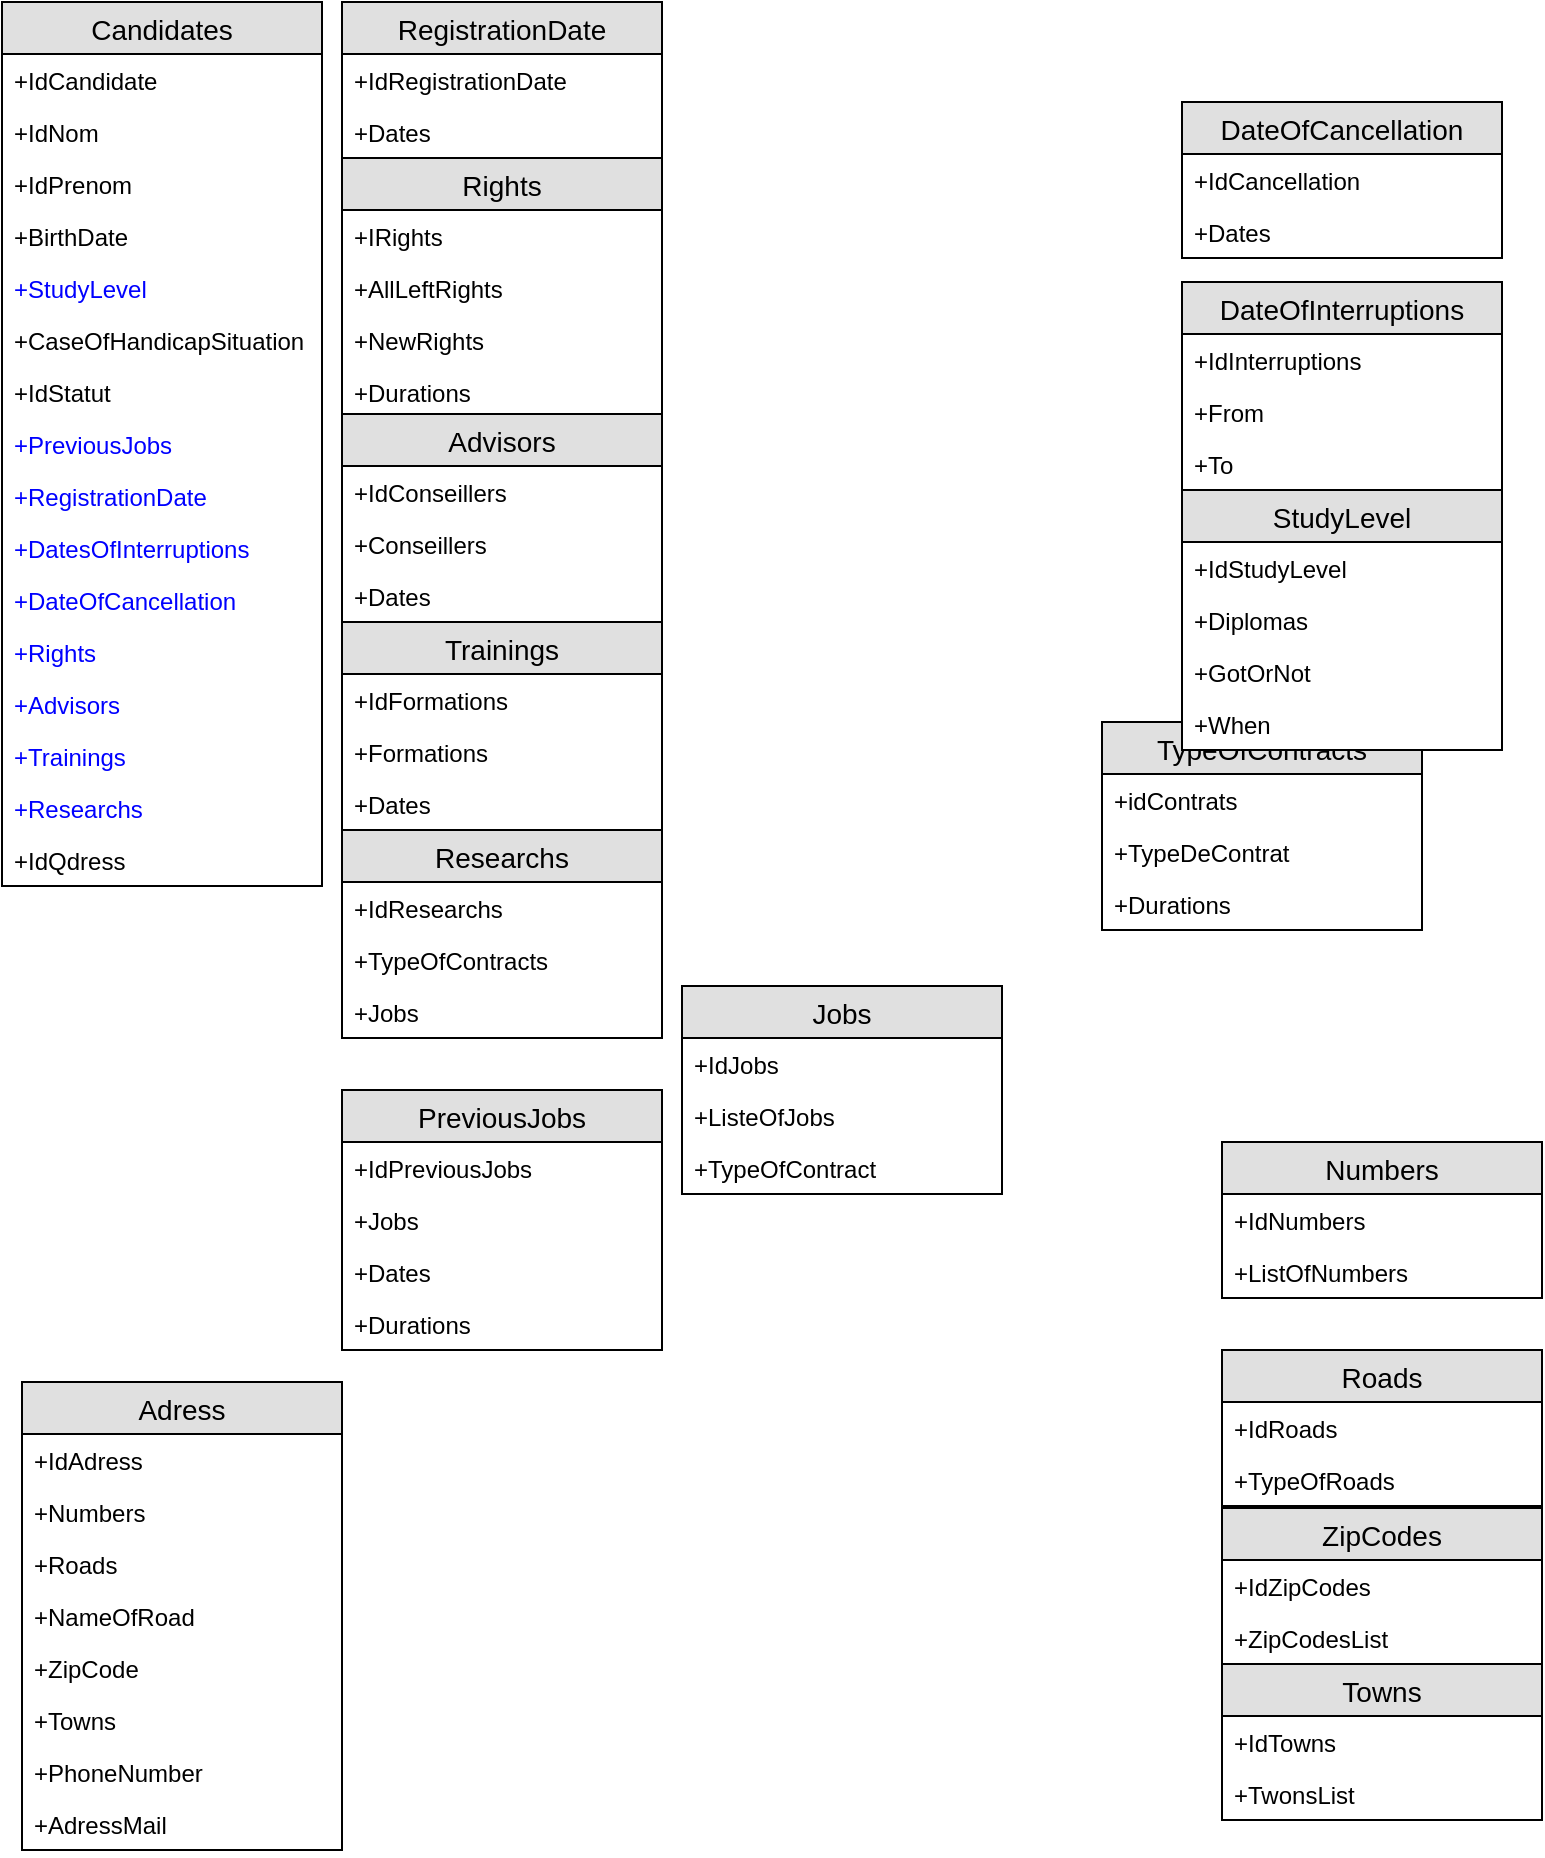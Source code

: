 <mxfile version="12.5.3" type="github">
  <diagram id="s1Qvu9CeLnc-_US4pbAX" name="Page-1">
    <mxGraphModel dx="1039" dy="684" grid="1" gridSize="10" guides="1" tooltips="1" connect="1" arrows="1" fold="1" page="1" pageScale="1" pageWidth="827" pageHeight="1169" math="0" shadow="0">
      <root>
        <mxCell id="0"/>
        <mxCell id="1" parent="0"/>
        <mxCell id="-qMkt_h-Dio3tg8o6YvI-29" value="Candidates" style="swimlane;fontStyle=0;childLayout=stackLayout;horizontal=1;startSize=26;fillColor=#e0e0e0;horizontalStack=0;resizeParent=1;resizeParentMax=0;resizeLast=0;collapsible=1;marginBottom=0;swimlaneFillColor=#ffffff;align=center;fontSize=14;" parent="1" vertex="1">
          <mxGeometry y="260" width="160" height="442" as="geometry"/>
        </mxCell>
        <mxCell id="-qMkt_h-Dio3tg8o6YvI-30" value="+IdCandidate" style="text;strokeColor=none;fillColor=none;spacingLeft=4;spacingRight=4;overflow=hidden;rotatable=0;points=[[0,0.5],[1,0.5]];portConstraint=eastwest;fontSize=12;" parent="-qMkt_h-Dio3tg8o6YvI-29" vertex="1">
          <mxGeometry y="26" width="160" height="26" as="geometry"/>
        </mxCell>
        <mxCell id="-qMkt_h-Dio3tg8o6YvI-31" value="+IdNom&#xa;" style="text;strokeColor=none;fillColor=none;spacingLeft=4;spacingRight=4;overflow=hidden;rotatable=0;points=[[0,0.5],[1,0.5]];portConstraint=eastwest;fontSize=12;" parent="-qMkt_h-Dio3tg8o6YvI-29" vertex="1">
          <mxGeometry y="52" width="160" height="26" as="geometry"/>
        </mxCell>
        <mxCell id="-qMkt_h-Dio3tg8o6YvI-32" value="+IdPrenom" style="text;strokeColor=none;fillColor=none;spacingLeft=4;spacingRight=4;overflow=hidden;rotatable=0;points=[[0,0.5],[1,0.5]];portConstraint=eastwest;fontSize=12;" parent="-qMkt_h-Dio3tg8o6YvI-29" vertex="1">
          <mxGeometry y="78" width="160" height="26" as="geometry"/>
        </mxCell>
        <mxCell id="-qMkt_h-Dio3tg8o6YvI-128" value="+BirthDate" style="text;strokeColor=none;fillColor=none;spacingLeft=4;spacingRight=4;overflow=hidden;rotatable=0;points=[[0,0.5],[1,0.5]];portConstraint=eastwest;fontSize=12;fontColor=#000000;" parent="-qMkt_h-Dio3tg8o6YvI-29" vertex="1">
          <mxGeometry y="104" width="160" height="26" as="geometry"/>
        </mxCell>
        <mxCell id="-qMkt_h-Dio3tg8o6YvI-134" value="+StudyLevel" style="text;strokeColor=none;fillColor=none;spacingLeft=4;spacingRight=4;overflow=hidden;rotatable=0;points=[[0,0.5],[1,0.5]];portConstraint=eastwest;fontSize=12;fontColor=#0000FF;" parent="-qMkt_h-Dio3tg8o6YvI-29" vertex="1">
          <mxGeometry y="130" width="160" height="26" as="geometry"/>
        </mxCell>
        <mxCell id="-qMkt_h-Dio3tg8o6YvI-140" value="+CaseOfHandicapSituation" style="text;strokeColor=none;fillColor=none;spacingLeft=4;spacingRight=4;overflow=hidden;rotatable=0;points=[[0,0.5],[1,0.5]];portConstraint=eastwest;fontSize=12;fontColor=#000000;" parent="-qMkt_h-Dio3tg8o6YvI-29" vertex="1">
          <mxGeometry y="156" width="160" height="26" as="geometry"/>
        </mxCell>
        <mxCell id="-qMkt_h-Dio3tg8o6YvI-34" value="+IdStatut" style="text;strokeColor=none;fillColor=none;spacingLeft=4;spacingRight=4;overflow=hidden;rotatable=0;points=[[0,0.5],[1,0.5]];portConstraint=eastwest;fontSize=12;" parent="-qMkt_h-Dio3tg8o6YvI-29" vertex="1">
          <mxGeometry y="182" width="160" height="26" as="geometry"/>
        </mxCell>
        <mxCell id="-qMkt_h-Dio3tg8o6YvI-40" value="+PreviousJobs" style="text;strokeColor=none;fillColor=none;spacingLeft=4;spacingRight=4;overflow=hidden;rotatable=0;points=[[0,0.5],[1,0.5]];portConstraint=eastwest;fontSize=12;fontColor=#0000FF;" parent="-qMkt_h-Dio3tg8o6YvI-29" vertex="1">
          <mxGeometry y="208" width="160" height="26" as="geometry"/>
        </mxCell>
        <mxCell id="-qMkt_h-Dio3tg8o6YvI-35" value="+RegistrationDate" style="text;strokeColor=none;fillColor=none;spacingLeft=4;spacingRight=4;overflow=hidden;rotatable=0;points=[[0,0.5],[1,0.5]];portConstraint=eastwest;fontSize=12;fontColor=#0000FF;" parent="-qMkt_h-Dio3tg8o6YvI-29" vertex="1">
          <mxGeometry y="234" width="160" height="26" as="geometry"/>
        </mxCell>
        <mxCell id="-qMkt_h-Dio3tg8o6YvI-76" value="+DatesOfInterruptions&#xa;" style="text;strokeColor=none;fillColor=none;spacingLeft=4;spacingRight=4;overflow=hidden;rotatable=0;points=[[0,0.5],[1,0.5]];portConstraint=eastwest;fontSize=12;fontColor=#0000FF;" parent="-qMkt_h-Dio3tg8o6YvI-29" vertex="1">
          <mxGeometry y="260" width="160" height="26" as="geometry"/>
        </mxCell>
        <mxCell id="-qMkt_h-Dio3tg8o6YvI-72" value="+DateOfCancellation&#xa;" style="text;strokeColor=none;fillColor=none;spacingLeft=4;spacingRight=4;overflow=hidden;rotatable=0;points=[[0,0.5],[1,0.5]];portConstraint=eastwest;fontSize=12;fontColor=#0000FF;" parent="-qMkt_h-Dio3tg8o6YvI-29" vertex="1">
          <mxGeometry y="286" width="160" height="26" as="geometry"/>
        </mxCell>
        <mxCell id="-qMkt_h-Dio3tg8o6YvI-36" value="+Rights" style="text;strokeColor=none;fillColor=none;spacingLeft=4;spacingRight=4;overflow=hidden;rotatable=0;points=[[0,0.5],[1,0.5]];portConstraint=eastwest;fontSize=12;fontColor=#0000FF;" parent="-qMkt_h-Dio3tg8o6YvI-29" vertex="1">
          <mxGeometry y="312" width="160" height="26" as="geometry"/>
        </mxCell>
        <mxCell id="-qMkt_h-Dio3tg8o6YvI-37" value="+Advisors" style="text;strokeColor=none;fillColor=none;spacingLeft=4;spacingRight=4;overflow=hidden;rotatable=0;points=[[0,0.5],[1,0.5]];portConstraint=eastwest;fontSize=12;fontColor=#0000FF;" parent="-qMkt_h-Dio3tg8o6YvI-29" vertex="1">
          <mxGeometry y="338" width="160" height="26" as="geometry"/>
        </mxCell>
        <mxCell id="-qMkt_h-Dio3tg8o6YvI-38" value="+Trainings" style="text;strokeColor=none;fillColor=none;spacingLeft=4;spacingRight=4;overflow=hidden;rotatable=0;points=[[0,0.5],[1,0.5]];portConstraint=eastwest;fontSize=12;fontColor=#0000FF;" parent="-qMkt_h-Dio3tg8o6YvI-29" vertex="1">
          <mxGeometry y="364" width="160" height="26" as="geometry"/>
        </mxCell>
        <mxCell id="-qMkt_h-Dio3tg8o6YvI-39" value="+Researchs" style="text;strokeColor=none;fillColor=none;spacingLeft=4;spacingRight=4;overflow=hidden;rotatable=0;points=[[0,0.5],[1,0.5]];portConstraint=eastwest;fontSize=12;fontColor=#0000FF;" parent="-qMkt_h-Dio3tg8o6YvI-29" vertex="1">
          <mxGeometry y="390" width="160" height="26" as="geometry"/>
        </mxCell>
        <mxCell id="SBeB9jDC49FFSnGJznRm-3" value="+IdQdress&#xa;" style="text;strokeColor=none;fillColor=none;spacingLeft=4;spacingRight=4;overflow=hidden;rotatable=0;points=[[0,0.5],[1,0.5]];portConstraint=eastwest;fontSize=12;fontColor=#000000;" vertex="1" parent="-qMkt_h-Dio3tg8o6YvI-29">
          <mxGeometry y="416" width="160" height="26" as="geometry"/>
        </mxCell>
        <mxCell id="-qMkt_h-Dio3tg8o6YvI-58" value="RegistrationDate" style="swimlane;fontStyle=0;childLayout=stackLayout;horizontal=1;startSize=26;fillColor=#e0e0e0;horizontalStack=0;resizeParent=1;resizeParentMax=0;resizeLast=0;collapsible=1;marginBottom=0;swimlaneFillColor=#ffffff;align=center;fontSize=14;" parent="1" vertex="1">
          <mxGeometry x="170" y="260" width="160" height="78" as="geometry"/>
        </mxCell>
        <mxCell id="-qMkt_h-Dio3tg8o6YvI-59" value="+IdRegistrationDate" style="text;strokeColor=none;fillColor=none;spacingLeft=4;spacingRight=4;overflow=hidden;rotatable=0;points=[[0,0.5],[1,0.5]];portConstraint=eastwest;fontSize=12;" parent="-qMkt_h-Dio3tg8o6YvI-58" vertex="1">
          <mxGeometry y="26" width="160" height="26" as="geometry"/>
        </mxCell>
        <mxCell id="-qMkt_h-Dio3tg8o6YvI-60" value="+Dates" style="text;strokeColor=none;fillColor=none;spacingLeft=4;spacingRight=4;overflow=hidden;rotatable=0;points=[[0,0.5],[1,0.5]];portConstraint=eastwest;fontSize=12;" parent="-qMkt_h-Dio3tg8o6YvI-58" vertex="1">
          <mxGeometry y="52" width="160" height="26" as="geometry"/>
        </mxCell>
        <mxCell id="-qMkt_h-Dio3tg8o6YvI-61" value="Rights" style="swimlane;fontStyle=0;childLayout=stackLayout;horizontal=1;startSize=26;fillColor=#e0e0e0;horizontalStack=0;resizeParent=1;resizeParentMax=0;resizeLast=0;collapsible=1;marginBottom=0;swimlaneFillColor=#ffffff;align=center;fontSize=14;" parent="1" vertex="1">
          <mxGeometry x="170" y="338" width="160" height="130" as="geometry"/>
        </mxCell>
        <mxCell id="-qMkt_h-Dio3tg8o6YvI-62" value="+IRights" style="text;strokeColor=none;fillColor=none;spacingLeft=4;spacingRight=4;overflow=hidden;rotatable=0;points=[[0,0.5],[1,0.5]];portConstraint=eastwest;fontSize=12;" parent="-qMkt_h-Dio3tg8o6YvI-61" vertex="1">
          <mxGeometry y="26" width="160" height="26" as="geometry"/>
        </mxCell>
        <mxCell id="-qMkt_h-Dio3tg8o6YvI-63" value="+AllLeftRights" style="text;strokeColor=none;fillColor=none;spacingLeft=4;spacingRight=4;overflow=hidden;rotatable=0;points=[[0,0.5],[1,0.5]];portConstraint=eastwest;fontSize=12;" parent="-qMkt_h-Dio3tg8o6YvI-61" vertex="1">
          <mxGeometry y="52" width="160" height="26" as="geometry"/>
        </mxCell>
        <mxCell id="-qMkt_h-Dio3tg8o6YvI-91" value="+NewRights" style="text;strokeColor=none;fillColor=none;spacingLeft=4;spacingRight=4;overflow=hidden;rotatable=0;points=[[0,0.5],[1,0.5]];portConstraint=eastwest;fontSize=12;" parent="-qMkt_h-Dio3tg8o6YvI-61" vertex="1">
          <mxGeometry y="78" width="160" height="26" as="geometry"/>
        </mxCell>
        <mxCell id="-qMkt_h-Dio3tg8o6YvI-92" value="+Durations" style="text;strokeColor=none;fillColor=none;spacingLeft=4;spacingRight=4;overflow=hidden;rotatable=0;points=[[0,0.5],[1,0.5]];portConstraint=eastwest;fontSize=12;" parent="-qMkt_h-Dio3tg8o6YvI-61" vertex="1">
          <mxGeometry y="104" width="160" height="26" as="geometry"/>
        </mxCell>
        <mxCell id="-qMkt_h-Dio3tg8o6YvI-64" value="Advisors" style="swimlane;fontStyle=0;childLayout=stackLayout;horizontal=1;startSize=26;fillColor=#e0e0e0;horizontalStack=0;resizeParent=1;resizeParentMax=0;resizeLast=0;collapsible=1;marginBottom=0;swimlaneFillColor=#ffffff;align=center;fontSize=14;" parent="1" vertex="1">
          <mxGeometry x="170" y="466" width="160" height="104" as="geometry"/>
        </mxCell>
        <mxCell id="-qMkt_h-Dio3tg8o6YvI-65" value="+IdConseillers" style="text;strokeColor=none;fillColor=none;spacingLeft=4;spacingRight=4;overflow=hidden;rotatable=0;points=[[0,0.5],[1,0.5]];portConstraint=eastwest;fontSize=12;" parent="-qMkt_h-Dio3tg8o6YvI-64" vertex="1">
          <mxGeometry y="26" width="160" height="26" as="geometry"/>
        </mxCell>
        <mxCell id="-qMkt_h-Dio3tg8o6YvI-66" value="+Conseillers" style="text;strokeColor=none;fillColor=none;spacingLeft=4;spacingRight=4;overflow=hidden;rotatable=0;points=[[0,0.5],[1,0.5]];portConstraint=eastwest;fontSize=12;" parent="-qMkt_h-Dio3tg8o6YvI-64" vertex="1">
          <mxGeometry y="52" width="160" height="26" as="geometry"/>
        </mxCell>
        <mxCell id="-qMkt_h-Dio3tg8o6YvI-67" value="+Dates" style="text;strokeColor=none;fillColor=none;spacingLeft=4;spacingRight=4;overflow=hidden;rotatable=0;points=[[0,0.5],[1,0.5]];portConstraint=eastwest;fontSize=12;" parent="-qMkt_h-Dio3tg8o6YvI-64" vertex="1">
          <mxGeometry y="78" width="160" height="26" as="geometry"/>
        </mxCell>
        <mxCell id="-qMkt_h-Dio3tg8o6YvI-68" value="Trainings" style="swimlane;fontStyle=0;childLayout=stackLayout;horizontal=1;startSize=26;fillColor=#e0e0e0;horizontalStack=0;resizeParent=1;resizeParentMax=0;resizeLast=0;collapsible=1;marginBottom=0;swimlaneFillColor=#ffffff;align=center;fontSize=14;" parent="1" vertex="1">
          <mxGeometry x="170" y="570" width="160" height="104" as="geometry"/>
        </mxCell>
        <mxCell id="-qMkt_h-Dio3tg8o6YvI-69" value="+IdFormations" style="text;strokeColor=none;fillColor=none;spacingLeft=4;spacingRight=4;overflow=hidden;rotatable=0;points=[[0,0.5],[1,0.5]];portConstraint=eastwest;fontSize=12;" parent="-qMkt_h-Dio3tg8o6YvI-68" vertex="1">
          <mxGeometry y="26" width="160" height="26" as="geometry"/>
        </mxCell>
        <mxCell id="-qMkt_h-Dio3tg8o6YvI-70" value="+Formations" style="text;strokeColor=none;fillColor=none;spacingLeft=4;spacingRight=4;overflow=hidden;rotatable=0;points=[[0,0.5],[1,0.5]];portConstraint=eastwest;fontSize=12;" parent="-qMkt_h-Dio3tg8o6YvI-68" vertex="1">
          <mxGeometry y="52" width="160" height="26" as="geometry"/>
        </mxCell>
        <mxCell id="-qMkt_h-Dio3tg8o6YvI-71" value="+Dates" style="text;strokeColor=none;fillColor=none;spacingLeft=4;spacingRight=4;overflow=hidden;rotatable=0;points=[[0,0.5],[1,0.5]];portConstraint=eastwest;fontSize=12;" parent="-qMkt_h-Dio3tg8o6YvI-68" vertex="1">
          <mxGeometry y="78" width="160" height="26" as="geometry"/>
        </mxCell>
        <mxCell id="-qMkt_h-Dio3tg8o6YvI-73" value="DateOfCancellation" style="swimlane;fontStyle=0;childLayout=stackLayout;horizontal=1;startSize=26;fillColor=#e0e0e0;horizontalStack=0;resizeParent=1;resizeParentMax=0;resizeLast=0;collapsible=1;marginBottom=0;swimlaneFillColor=#ffffff;align=center;fontSize=14;" parent="1" vertex="1">
          <mxGeometry x="590" y="310" width="160" height="78" as="geometry"/>
        </mxCell>
        <mxCell id="-qMkt_h-Dio3tg8o6YvI-74" value="+IdCancellation" style="text;strokeColor=none;fillColor=none;spacingLeft=4;spacingRight=4;overflow=hidden;rotatable=0;points=[[0,0.5],[1,0.5]];portConstraint=eastwest;fontSize=12;" parent="-qMkt_h-Dio3tg8o6YvI-73" vertex="1">
          <mxGeometry y="26" width="160" height="26" as="geometry"/>
        </mxCell>
        <mxCell id="-qMkt_h-Dio3tg8o6YvI-75" value="+Dates" style="text;strokeColor=none;fillColor=none;spacingLeft=4;spacingRight=4;overflow=hidden;rotatable=0;points=[[0,0.5],[1,0.5]];portConstraint=eastwest;fontSize=12;" parent="-qMkt_h-Dio3tg8o6YvI-73" vertex="1">
          <mxGeometry y="52" width="160" height="26" as="geometry"/>
        </mxCell>
        <mxCell id="-qMkt_h-Dio3tg8o6YvI-77" value="DateOfInterruptions" style="swimlane;fontStyle=0;childLayout=stackLayout;horizontal=1;startSize=26;fillColor=#e0e0e0;horizontalStack=0;resizeParent=1;resizeParentMax=0;resizeLast=0;collapsible=1;marginBottom=0;swimlaneFillColor=#ffffff;align=center;fontSize=14;" parent="1" vertex="1">
          <mxGeometry x="590" y="400" width="160" height="104" as="geometry"/>
        </mxCell>
        <mxCell id="-qMkt_h-Dio3tg8o6YvI-78" value="+IdInterruptions" style="text;strokeColor=none;fillColor=none;spacingLeft=4;spacingRight=4;overflow=hidden;rotatable=0;points=[[0,0.5],[1,0.5]];portConstraint=eastwest;fontSize=12;fontStyle=0" parent="-qMkt_h-Dio3tg8o6YvI-77" vertex="1">
          <mxGeometry y="26" width="160" height="26" as="geometry"/>
        </mxCell>
        <mxCell id="-qMkt_h-Dio3tg8o6YvI-79" value="+From" style="text;strokeColor=none;fillColor=none;spacingLeft=4;spacingRight=4;overflow=hidden;rotatable=0;points=[[0,0.5],[1,0.5]];portConstraint=eastwest;fontSize=12;" parent="-qMkt_h-Dio3tg8o6YvI-77" vertex="1">
          <mxGeometry y="52" width="160" height="26" as="geometry"/>
        </mxCell>
        <mxCell id="SBeB9jDC49FFSnGJznRm-2" value="+To" style="text;strokeColor=none;fillColor=none;spacingLeft=4;spacingRight=4;overflow=hidden;rotatable=0;points=[[0,0.5],[1,0.5]];portConstraint=eastwest;fontSize=12;" vertex="1" parent="-qMkt_h-Dio3tg8o6YvI-77">
          <mxGeometry y="78" width="160" height="26" as="geometry"/>
        </mxCell>
        <mxCell id="-qMkt_h-Dio3tg8o6YvI-80" value="Researchs" style="swimlane;fontStyle=0;childLayout=stackLayout;horizontal=1;startSize=26;fillColor=#e0e0e0;horizontalStack=0;resizeParent=1;resizeParentMax=0;resizeLast=0;collapsible=1;marginBottom=0;swimlaneFillColor=#ffffff;align=center;fontSize=14;" parent="1" vertex="1">
          <mxGeometry x="170" y="674" width="160" height="104" as="geometry"/>
        </mxCell>
        <mxCell id="-qMkt_h-Dio3tg8o6YvI-81" value="+IdResearchs" style="text;strokeColor=none;fillColor=none;spacingLeft=4;spacingRight=4;overflow=hidden;rotatable=0;points=[[0,0.5],[1,0.5]];portConstraint=eastwest;fontSize=12;" parent="-qMkt_h-Dio3tg8o6YvI-80" vertex="1">
          <mxGeometry y="26" width="160" height="26" as="geometry"/>
        </mxCell>
        <mxCell id="-qMkt_h-Dio3tg8o6YvI-82" value="+TypeOfContracts" style="text;strokeColor=none;fillColor=none;spacingLeft=4;spacingRight=4;overflow=hidden;rotatable=0;points=[[0,0.5],[1,0.5]];portConstraint=eastwest;fontSize=12;" parent="-qMkt_h-Dio3tg8o6YvI-80" vertex="1">
          <mxGeometry y="52" width="160" height="26" as="geometry"/>
        </mxCell>
        <mxCell id="-qMkt_h-Dio3tg8o6YvI-133" value="+Jobs" style="text;strokeColor=none;fillColor=none;spacingLeft=4;spacingRight=4;overflow=hidden;rotatable=0;points=[[0,0.5],[1,0.5]];portConstraint=eastwest;fontSize=12;" parent="-qMkt_h-Dio3tg8o6YvI-80" vertex="1">
          <mxGeometry y="78" width="160" height="26" as="geometry"/>
        </mxCell>
        <mxCell id="-qMkt_h-Dio3tg8o6YvI-84" value="TypeOfContracts" style="swimlane;fontStyle=0;childLayout=stackLayout;horizontal=1;startSize=26;fillColor=#e0e0e0;horizontalStack=0;resizeParent=1;resizeParentMax=0;resizeLast=0;collapsible=1;marginBottom=0;swimlaneFillColor=#ffffff;align=center;fontSize=14;" parent="1" vertex="1">
          <mxGeometry x="550" y="620" width="160" height="104" as="geometry"/>
        </mxCell>
        <mxCell id="-qMkt_h-Dio3tg8o6YvI-85" value="+idContrats" style="text;strokeColor=none;fillColor=none;spacingLeft=4;spacingRight=4;overflow=hidden;rotatable=0;points=[[0,0.5],[1,0.5]];portConstraint=eastwest;fontSize=12;" parent="-qMkt_h-Dio3tg8o6YvI-84" vertex="1">
          <mxGeometry y="26" width="160" height="26" as="geometry"/>
        </mxCell>
        <mxCell id="-qMkt_h-Dio3tg8o6YvI-86" value="+TypeDeContrat" style="text;strokeColor=none;fillColor=none;spacingLeft=4;spacingRight=4;overflow=hidden;rotatable=0;points=[[0,0.5],[1,0.5]];portConstraint=eastwest;fontSize=12;" parent="-qMkt_h-Dio3tg8o6YvI-84" vertex="1">
          <mxGeometry y="52" width="160" height="26" as="geometry"/>
        </mxCell>
        <mxCell id="-qMkt_h-Dio3tg8o6YvI-87" value="+Durations" style="text;strokeColor=none;fillColor=none;spacingLeft=4;spacingRight=4;overflow=hidden;rotatable=0;points=[[0,0.5],[1,0.5]];portConstraint=eastwest;fontSize=12;" parent="-qMkt_h-Dio3tg8o6YvI-84" vertex="1">
          <mxGeometry y="78" width="160" height="26" as="geometry"/>
        </mxCell>
        <mxCell id="-qMkt_h-Dio3tg8o6YvI-93" value="PreviousJobs" style="swimlane;fontStyle=0;childLayout=stackLayout;horizontal=1;startSize=26;fillColor=#e0e0e0;horizontalStack=0;resizeParent=1;resizeParentMax=0;resizeLast=0;collapsible=1;marginBottom=0;swimlaneFillColor=#ffffff;align=center;fontSize=14;" parent="1" vertex="1">
          <mxGeometry x="170" y="804" width="160" height="130" as="geometry"/>
        </mxCell>
        <mxCell id="-qMkt_h-Dio3tg8o6YvI-94" value="+IdPreviousJobs" style="text;strokeColor=none;fillColor=none;spacingLeft=4;spacingRight=4;overflow=hidden;rotatable=0;points=[[0,0.5],[1,0.5]];portConstraint=eastwest;fontSize=12;" parent="-qMkt_h-Dio3tg8o6YvI-93" vertex="1">
          <mxGeometry y="26" width="160" height="26" as="geometry"/>
        </mxCell>
        <mxCell id="-qMkt_h-Dio3tg8o6YvI-95" value="+Jobs" style="text;strokeColor=none;fillColor=none;spacingLeft=4;spacingRight=4;overflow=hidden;rotatable=0;points=[[0,0.5],[1,0.5]];portConstraint=eastwest;fontSize=12;" parent="-qMkt_h-Dio3tg8o6YvI-93" vertex="1">
          <mxGeometry y="52" width="160" height="26" as="geometry"/>
        </mxCell>
        <mxCell id="-qMkt_h-Dio3tg8o6YvI-96" value="+Dates" style="text;strokeColor=none;fillColor=none;spacingLeft=4;spacingRight=4;overflow=hidden;rotatable=0;points=[[0,0.5],[1,0.5]];portConstraint=eastwest;fontSize=12;" parent="-qMkt_h-Dio3tg8o6YvI-93" vertex="1">
          <mxGeometry y="78" width="160" height="26" as="geometry"/>
        </mxCell>
        <mxCell id="-qMkt_h-Dio3tg8o6YvI-97" value="+Durations" style="text;strokeColor=none;fillColor=none;spacingLeft=4;spacingRight=4;overflow=hidden;rotatable=0;points=[[0,0.5],[1,0.5]];portConstraint=eastwest;fontSize=12;" parent="-qMkt_h-Dio3tg8o6YvI-93" vertex="1">
          <mxGeometry y="104" width="160" height="26" as="geometry"/>
        </mxCell>
        <mxCell id="-qMkt_h-Dio3tg8o6YvI-98" value="Jobs" style="swimlane;fontStyle=0;childLayout=stackLayout;horizontal=1;startSize=26;fillColor=#e0e0e0;horizontalStack=0;resizeParent=1;resizeParentMax=0;resizeLast=0;collapsible=1;marginBottom=0;swimlaneFillColor=#ffffff;align=center;fontSize=14;" parent="1" vertex="1">
          <mxGeometry x="340" y="752" width="160" height="104" as="geometry"/>
        </mxCell>
        <mxCell id="-qMkt_h-Dio3tg8o6YvI-99" value="+IdJobs" style="text;strokeColor=none;fillColor=none;spacingLeft=4;spacingRight=4;overflow=hidden;rotatable=0;points=[[0,0.5],[1,0.5]];portConstraint=eastwest;fontSize=12;fontStyle=0" parent="-qMkt_h-Dio3tg8o6YvI-98" vertex="1">
          <mxGeometry y="26" width="160" height="26" as="geometry"/>
        </mxCell>
        <mxCell id="-qMkt_h-Dio3tg8o6YvI-100" value="+ListeOfJobs" style="text;strokeColor=none;fillColor=none;spacingLeft=4;spacingRight=4;overflow=hidden;rotatable=0;points=[[0,0.5],[1,0.5]];portConstraint=eastwest;fontSize=12;" parent="-qMkt_h-Dio3tg8o6YvI-98" vertex="1">
          <mxGeometry y="52" width="160" height="26" as="geometry"/>
        </mxCell>
        <mxCell id="-qMkt_h-Dio3tg8o6YvI-139" value="+TypeOfContract" style="text;strokeColor=none;fillColor=none;spacingLeft=4;spacingRight=4;overflow=hidden;rotatable=0;points=[[0,0.5],[1,0.5]];portConstraint=eastwest;fontSize=12;" parent="-qMkt_h-Dio3tg8o6YvI-98" vertex="1">
          <mxGeometry y="78" width="160" height="26" as="geometry"/>
        </mxCell>
        <mxCell id="-qMkt_h-Dio3tg8o6YvI-106" value="Adress" style="swimlane;fontStyle=0;childLayout=stackLayout;horizontal=1;startSize=26;fillColor=#e0e0e0;horizontalStack=0;resizeParent=1;resizeParentMax=0;resizeLast=0;collapsible=1;marginBottom=0;swimlaneFillColor=#ffffff;align=center;fontSize=14;" parent="1" vertex="1">
          <mxGeometry x="10" y="950" width="160" height="234" as="geometry"/>
        </mxCell>
        <mxCell id="-qMkt_h-Dio3tg8o6YvI-107" value="+IdAdress" style="text;strokeColor=none;fillColor=none;spacingLeft=4;spacingRight=4;overflow=hidden;rotatable=0;points=[[0,0.5],[1,0.5]];portConstraint=eastwest;fontSize=12;" parent="-qMkt_h-Dio3tg8o6YvI-106" vertex="1">
          <mxGeometry y="26" width="160" height="26" as="geometry"/>
        </mxCell>
        <mxCell id="-qMkt_h-Dio3tg8o6YvI-108" value="+Numbers" style="text;strokeColor=none;fillColor=none;spacingLeft=4;spacingRight=4;overflow=hidden;rotatable=0;points=[[0,0.5],[1,0.5]];portConstraint=eastwest;fontSize=12;" parent="-qMkt_h-Dio3tg8o6YvI-106" vertex="1">
          <mxGeometry y="52" width="160" height="26" as="geometry"/>
        </mxCell>
        <mxCell id="-qMkt_h-Dio3tg8o6YvI-109" value="+Roads" style="text;strokeColor=none;fillColor=none;spacingLeft=4;spacingRight=4;overflow=hidden;rotatable=0;points=[[0,0.5],[1,0.5]];portConstraint=eastwest;fontSize=12;" parent="-qMkt_h-Dio3tg8o6YvI-106" vertex="1">
          <mxGeometry y="78" width="160" height="26" as="geometry"/>
        </mxCell>
        <mxCell id="-qMkt_h-Dio3tg8o6YvI-119" value="+NameOfRoad" style="text;strokeColor=none;fillColor=none;spacingLeft=4;spacingRight=4;overflow=hidden;rotatable=0;points=[[0,0.5],[1,0.5]];portConstraint=eastwest;fontSize=12;" parent="-qMkt_h-Dio3tg8o6YvI-106" vertex="1">
          <mxGeometry y="104" width="160" height="26" as="geometry"/>
        </mxCell>
        <mxCell id="-qMkt_h-Dio3tg8o6YvI-120" value="+ZipCode" style="text;strokeColor=none;fillColor=none;spacingLeft=4;spacingRight=4;overflow=hidden;rotatable=0;points=[[0,0.5],[1,0.5]];portConstraint=eastwest;fontSize=12;" parent="-qMkt_h-Dio3tg8o6YvI-106" vertex="1">
          <mxGeometry y="130" width="160" height="26" as="geometry"/>
        </mxCell>
        <mxCell id="-qMkt_h-Dio3tg8o6YvI-121" value="+Towns" style="text;strokeColor=none;fillColor=none;spacingLeft=4;spacingRight=4;overflow=hidden;rotatable=0;points=[[0,0.5],[1,0.5]];portConstraint=eastwest;fontSize=12;" parent="-qMkt_h-Dio3tg8o6YvI-106" vertex="1">
          <mxGeometry y="156" width="160" height="26" as="geometry"/>
        </mxCell>
        <mxCell id="-qMkt_h-Dio3tg8o6YvI-110" value="+PhoneNumber" style="text;strokeColor=none;fillColor=none;spacingLeft=4;spacingRight=4;overflow=hidden;rotatable=0;points=[[0,0.5],[1,0.5]];portConstraint=eastwest;fontSize=12;" parent="-qMkt_h-Dio3tg8o6YvI-106" vertex="1">
          <mxGeometry y="182" width="160" height="26" as="geometry"/>
        </mxCell>
        <mxCell id="-qMkt_h-Dio3tg8o6YvI-111" value="+AdressMail" style="text;strokeColor=none;fillColor=none;spacingLeft=4;spacingRight=4;overflow=hidden;rotatable=0;points=[[0,0.5],[1,0.5]];portConstraint=eastwest;fontSize=12;" parent="-qMkt_h-Dio3tg8o6YvI-106" vertex="1">
          <mxGeometry y="208" width="160" height="26" as="geometry"/>
        </mxCell>
        <mxCell id="-qMkt_h-Dio3tg8o6YvI-112" value="Numbers" style="swimlane;fontStyle=0;childLayout=stackLayout;horizontal=1;startSize=26;fillColor=#e0e0e0;horizontalStack=0;resizeParent=1;resizeParentMax=0;resizeLast=0;collapsible=1;marginBottom=0;swimlaneFillColor=#ffffff;align=center;fontSize=14;" parent="1" vertex="1">
          <mxGeometry x="610" y="830" width="160" height="78" as="geometry"/>
        </mxCell>
        <mxCell id="-qMkt_h-Dio3tg8o6YvI-113" value="+IdNumbers" style="text;strokeColor=none;fillColor=none;spacingLeft=4;spacingRight=4;overflow=hidden;rotatable=0;points=[[0,0.5],[1,0.5]];portConstraint=eastwest;fontSize=12;fontStyle=0" parent="-qMkt_h-Dio3tg8o6YvI-112" vertex="1">
          <mxGeometry y="26" width="160" height="26" as="geometry"/>
        </mxCell>
        <mxCell id="-qMkt_h-Dio3tg8o6YvI-114" value="+ListOfNumbers" style="text;strokeColor=none;fillColor=none;spacingLeft=4;spacingRight=4;overflow=hidden;rotatable=0;points=[[0,0.5],[1,0.5]];portConstraint=eastwest;fontSize=12;" parent="-qMkt_h-Dio3tg8o6YvI-112" vertex="1">
          <mxGeometry y="52" width="160" height="26" as="geometry"/>
        </mxCell>
        <mxCell id="-qMkt_h-Dio3tg8o6YvI-115" value="Roads" style="swimlane;fontStyle=0;childLayout=stackLayout;horizontal=1;startSize=26;fillColor=#e0e0e0;horizontalStack=0;resizeParent=1;resizeParentMax=0;resizeLast=0;collapsible=1;marginBottom=0;swimlaneFillColor=#ffffff;align=center;fontSize=14;" parent="1" vertex="1">
          <mxGeometry x="610" y="934" width="160" height="78" as="geometry"/>
        </mxCell>
        <mxCell id="-qMkt_h-Dio3tg8o6YvI-116" value="+IdRoads" style="text;strokeColor=none;fillColor=none;spacingLeft=4;spacingRight=4;overflow=hidden;rotatable=0;points=[[0,0.5],[1,0.5]];portConstraint=eastwest;fontSize=12;fontStyle=0" parent="-qMkt_h-Dio3tg8o6YvI-115" vertex="1">
          <mxGeometry y="26" width="160" height="26" as="geometry"/>
        </mxCell>
        <mxCell id="-qMkt_h-Dio3tg8o6YvI-117" value="+TypeOfRoads" style="text;strokeColor=none;fillColor=none;spacingLeft=4;spacingRight=4;overflow=hidden;rotatable=0;points=[[0,0.5],[1,0.5]];portConstraint=eastwest;fontSize=12;" parent="-qMkt_h-Dio3tg8o6YvI-115" vertex="1">
          <mxGeometry y="52" width="160" height="26" as="geometry"/>
        </mxCell>
        <mxCell id="-qMkt_h-Dio3tg8o6YvI-122" value="ZipCodes" style="swimlane;fontStyle=0;childLayout=stackLayout;horizontal=1;startSize=26;fillColor=#e0e0e0;horizontalStack=0;resizeParent=1;resizeParentMax=0;resizeLast=0;collapsible=1;marginBottom=0;swimlaneFillColor=#ffffff;align=center;fontSize=14;" parent="1" vertex="1">
          <mxGeometry x="610" y="1013" width="160" height="78" as="geometry"/>
        </mxCell>
        <mxCell id="-qMkt_h-Dio3tg8o6YvI-123" value="+IdZipCodes" style="text;strokeColor=none;fillColor=none;spacingLeft=4;spacingRight=4;overflow=hidden;rotatable=0;points=[[0,0.5],[1,0.5]];portConstraint=eastwest;fontSize=12;fontStyle=0" parent="-qMkt_h-Dio3tg8o6YvI-122" vertex="1">
          <mxGeometry y="26" width="160" height="26" as="geometry"/>
        </mxCell>
        <mxCell id="-qMkt_h-Dio3tg8o6YvI-124" value="+ZipCodesList" style="text;strokeColor=none;fillColor=none;spacingLeft=4;spacingRight=4;overflow=hidden;rotatable=0;points=[[0,0.5],[1,0.5]];portConstraint=eastwest;fontSize=12;" parent="-qMkt_h-Dio3tg8o6YvI-122" vertex="1">
          <mxGeometry y="52" width="160" height="26" as="geometry"/>
        </mxCell>
        <mxCell id="-qMkt_h-Dio3tg8o6YvI-125" value="Towns" style="swimlane;fontStyle=0;childLayout=stackLayout;horizontal=1;startSize=26;fillColor=#e0e0e0;horizontalStack=0;resizeParent=1;resizeParentMax=0;resizeLast=0;collapsible=1;marginBottom=0;swimlaneFillColor=#ffffff;align=center;fontSize=14;" parent="1" vertex="1">
          <mxGeometry x="610" y="1091" width="160" height="78" as="geometry"/>
        </mxCell>
        <mxCell id="-qMkt_h-Dio3tg8o6YvI-126" value="+IdTowns" style="text;strokeColor=none;fillColor=none;spacingLeft=4;spacingRight=4;overflow=hidden;rotatable=0;points=[[0,0.5],[1,0.5]];portConstraint=eastwest;fontSize=12;fontStyle=0" parent="-qMkt_h-Dio3tg8o6YvI-125" vertex="1">
          <mxGeometry y="26" width="160" height="26" as="geometry"/>
        </mxCell>
        <mxCell id="-qMkt_h-Dio3tg8o6YvI-127" value="+TwonsList" style="text;strokeColor=none;fillColor=none;spacingLeft=4;spacingRight=4;overflow=hidden;rotatable=0;points=[[0,0.5],[1,0.5]];portConstraint=eastwest;fontSize=12;" parent="-qMkt_h-Dio3tg8o6YvI-125" vertex="1">
          <mxGeometry y="52" width="160" height="26" as="geometry"/>
        </mxCell>
        <mxCell id="-qMkt_h-Dio3tg8o6YvI-135" value="StudyLevel" style="swimlane;fontStyle=0;childLayout=stackLayout;horizontal=1;startSize=26;fillColor=#e0e0e0;horizontalStack=0;resizeParent=1;resizeParentMax=0;resizeLast=0;collapsible=1;marginBottom=0;swimlaneFillColor=#ffffff;align=center;fontSize=14;" parent="1" vertex="1">
          <mxGeometry x="590" y="504" width="160" height="130" as="geometry"/>
        </mxCell>
        <mxCell id="-qMkt_h-Dio3tg8o6YvI-136" value="+IdStudyLevel" style="text;strokeColor=none;fillColor=none;spacingLeft=4;spacingRight=4;overflow=hidden;rotatable=0;points=[[0,0.5],[1,0.5]];portConstraint=eastwest;fontSize=12;" parent="-qMkt_h-Dio3tg8o6YvI-135" vertex="1">
          <mxGeometry y="26" width="160" height="26" as="geometry"/>
        </mxCell>
        <mxCell id="-qMkt_h-Dio3tg8o6YvI-137" value="+Diplomas" style="text;strokeColor=none;fillColor=none;spacingLeft=4;spacingRight=4;overflow=hidden;rotatable=0;points=[[0,0.5],[1,0.5]];portConstraint=eastwest;fontSize=12;" parent="-qMkt_h-Dio3tg8o6YvI-135" vertex="1">
          <mxGeometry y="52" width="160" height="26" as="geometry"/>
        </mxCell>
        <mxCell id="-qMkt_h-Dio3tg8o6YvI-138" value="+GotOrNot" style="text;strokeColor=none;fillColor=none;spacingLeft=4;spacingRight=4;overflow=hidden;rotatable=0;points=[[0,0.5],[1,0.5]];portConstraint=eastwest;fontSize=12;" parent="-qMkt_h-Dio3tg8o6YvI-135" vertex="1">
          <mxGeometry y="78" width="160" height="26" as="geometry"/>
        </mxCell>
        <mxCell id="SBeB9jDC49FFSnGJznRm-1" value="+When" style="text;strokeColor=none;fillColor=none;spacingLeft=4;spacingRight=4;overflow=hidden;rotatable=0;points=[[0,0.5],[1,0.5]];portConstraint=eastwest;fontSize=12;" vertex="1" parent="-qMkt_h-Dio3tg8o6YvI-135">
          <mxGeometry y="104" width="160" height="26" as="geometry"/>
        </mxCell>
      </root>
    </mxGraphModel>
  </diagram>
</mxfile>
